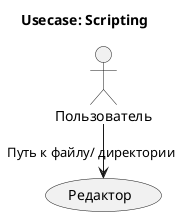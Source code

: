 @startuml
title "Usecase: Scripting"
left to right direction
actor "Пользователь" as user
usecase "Редактор" as program
user -> program : "Путь к файлу/ директории"
@enduml